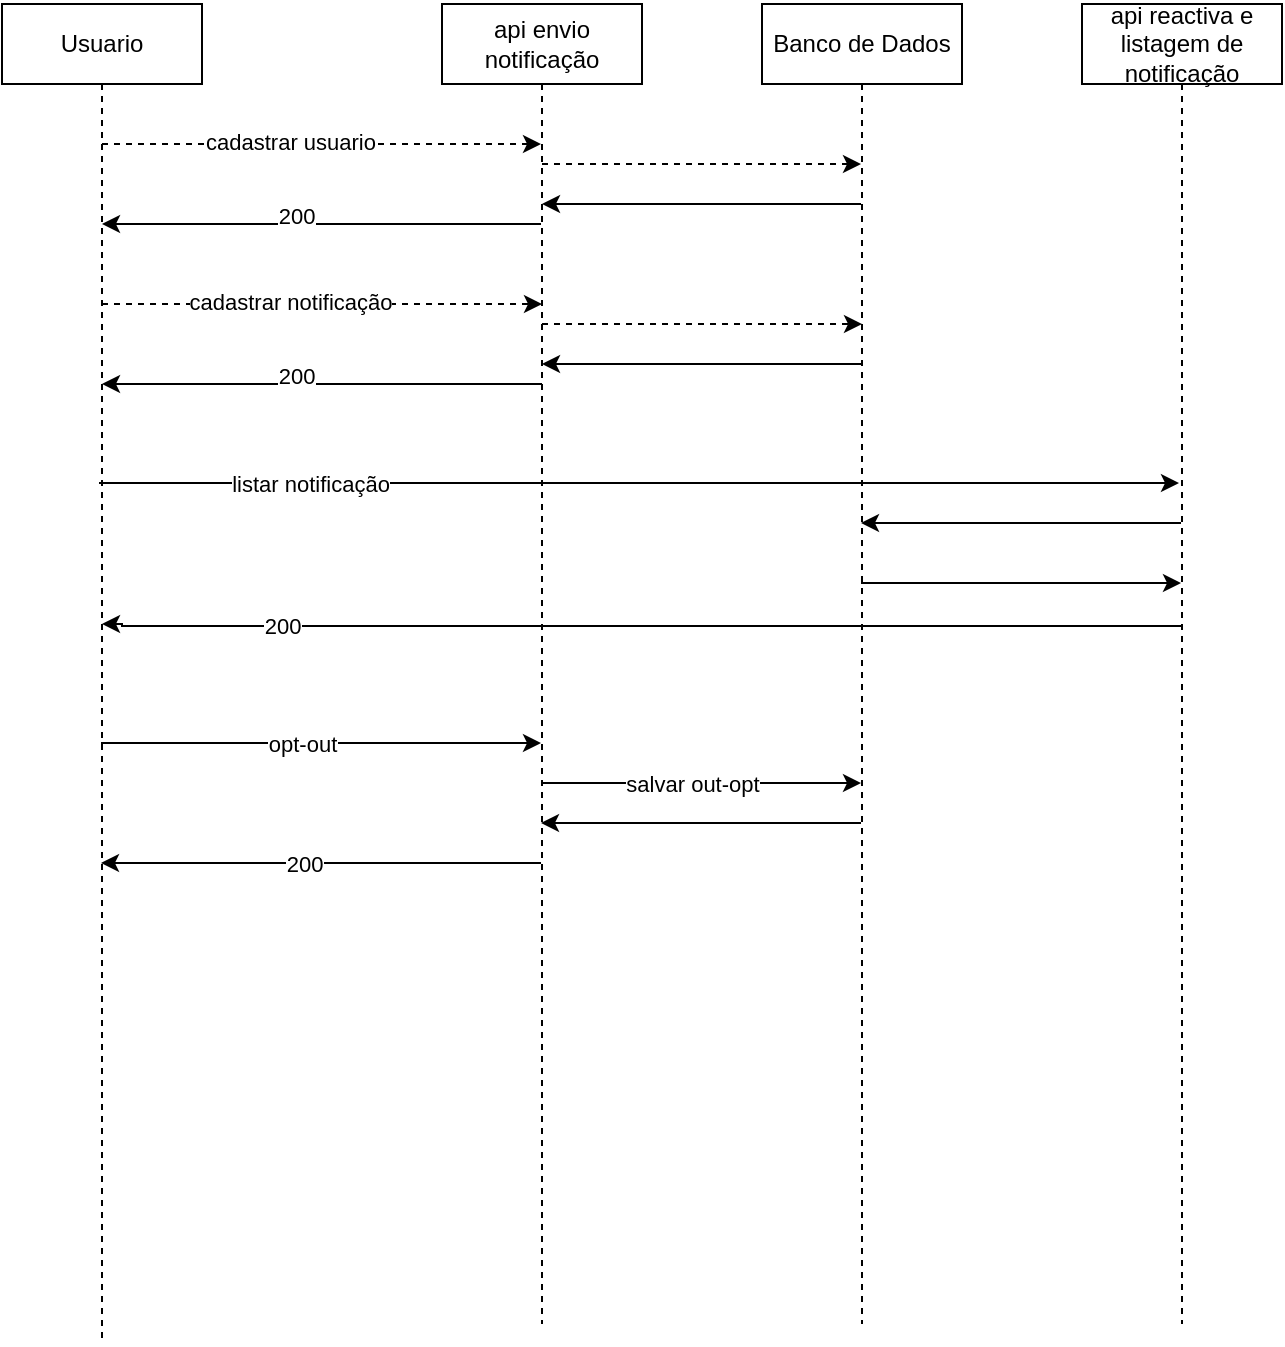 <mxfile version="24.3.1" type="device">
  <diagram name="Page-1" id="edf60f1a-56cd-e834-aa8a-f176f3a09ee4">
    <mxGraphModel dx="635" dy="551" grid="1" gridSize="10" guides="1" tooltips="1" connect="1" arrows="1" fold="1" page="1" pageScale="1" pageWidth="1100" pageHeight="850" background="none" math="0" shadow="0">
      <root>
        <mxCell id="0" />
        <mxCell id="1" parent="0" />
        <mxCell id="_SYy47Vh4ehnJ89Ge_gF-4" style="edgeStyle=orthogonalEdgeStyle;rounded=0;orthogonalLoop=1;jettySize=auto;html=1;curved=0;dashed=1;" edge="1" parent="1" source="_SYy47Vh4ehnJ89Ge_gF-1" target="_SYy47Vh4ehnJ89Ge_gF-3">
          <mxGeometry relative="1" as="geometry">
            <Array as="points">
              <mxPoint x="250" y="440" />
              <mxPoint x="250" y="440" />
            </Array>
          </mxGeometry>
        </mxCell>
        <mxCell id="_SYy47Vh4ehnJ89Ge_gF-22" value="cadastrar usuario" style="edgeLabel;html=1;align=center;verticalAlign=middle;resizable=0;points=[];" vertex="1" connectable="0" parent="_SYy47Vh4ehnJ89Ge_gF-4">
          <mxGeometry x="-0.15" y="1" relative="1" as="geometry">
            <mxPoint as="offset" />
          </mxGeometry>
        </mxCell>
        <mxCell id="_SYy47Vh4ehnJ89Ge_gF-11" style="edgeStyle=orthogonalEdgeStyle;rounded=0;orthogonalLoop=1;jettySize=auto;html=1;curved=0;" edge="1" parent="1">
          <mxGeometry relative="1" as="geometry">
            <mxPoint x="138.5" y="609.5" as="sourcePoint" />
            <mxPoint x="678.5" y="609.5" as="targetPoint" />
            <Array as="points">
              <mxPoint x="409" y="609.5" />
              <mxPoint x="409" y="609.5" />
            </Array>
          </mxGeometry>
        </mxCell>
        <mxCell id="_SYy47Vh4ehnJ89Ge_gF-23" value="listar notificação" style="edgeLabel;html=1;align=center;verticalAlign=middle;resizable=0;points=[];" vertex="1" connectable="0" parent="_SYy47Vh4ehnJ89Ge_gF-11">
          <mxGeometry x="-0.613" y="-4" relative="1" as="geometry">
            <mxPoint x="1" y="-4" as="offset" />
          </mxGeometry>
        </mxCell>
        <mxCell id="_SYy47Vh4ehnJ89Ge_gF-15" style="edgeStyle=orthogonalEdgeStyle;rounded=0;orthogonalLoop=1;jettySize=auto;html=1;curved=0;" edge="1" parent="1">
          <mxGeometry relative="1" as="geometry">
            <mxPoint x="139.5" y="739.5" as="sourcePoint" />
            <mxPoint x="359.5" y="739.5" as="targetPoint" />
            <Array as="points">
              <mxPoint x="250" y="739.5" />
              <mxPoint x="250" y="739.5" />
            </Array>
          </mxGeometry>
        </mxCell>
        <mxCell id="_SYy47Vh4ehnJ89Ge_gF-16" value="opt-out" style="edgeLabel;html=1;align=center;verticalAlign=middle;resizable=0;points=[];" vertex="1" connectable="0" parent="_SYy47Vh4ehnJ89Ge_gF-15">
          <mxGeometry x="-0.204" y="-5" relative="1" as="geometry">
            <mxPoint x="13" y="-5" as="offset" />
          </mxGeometry>
        </mxCell>
        <mxCell id="_SYy47Vh4ehnJ89Ge_gF-1" value="Usuario" style="shape=umlLifeline;perimeter=lifelinePerimeter;whiteSpace=wrap;html=1;container=1;dropTarget=0;collapsible=0;recursiveResize=0;outlineConnect=0;portConstraint=eastwest;newEdgeStyle={&quot;curved&quot;:0,&quot;rounded&quot;:0};" vertex="1" parent="1">
          <mxGeometry x="90" y="370" width="100" height="670" as="geometry" />
        </mxCell>
        <mxCell id="_SYy47Vh4ehnJ89Ge_gF-6" style="edgeStyle=orthogonalEdgeStyle;rounded=0;orthogonalLoop=1;jettySize=auto;html=1;curved=0;dashed=1;" edge="1" parent="1" source="_SYy47Vh4ehnJ89Ge_gF-3" target="_SYy47Vh4ehnJ89Ge_gF-5">
          <mxGeometry relative="1" as="geometry">
            <Array as="points">
              <mxPoint x="450" y="450" />
              <mxPoint x="450" y="450" />
            </Array>
          </mxGeometry>
        </mxCell>
        <mxCell id="_SYy47Vh4ehnJ89Ge_gF-8" style="edgeStyle=orthogonalEdgeStyle;rounded=0;orthogonalLoop=1;jettySize=auto;html=1;curved=0;" edge="1" parent="1" source="_SYy47Vh4ehnJ89Ge_gF-3" target="_SYy47Vh4ehnJ89Ge_gF-1">
          <mxGeometry relative="1" as="geometry">
            <Array as="points">
              <mxPoint x="240" y="480" />
              <mxPoint x="240" y="480" />
            </Array>
          </mxGeometry>
        </mxCell>
        <mxCell id="_SYy47Vh4ehnJ89Ge_gF-9" value="200" style="edgeLabel;html=1;align=center;verticalAlign=middle;resizable=0;points=[];" vertex="1" connectable="0" parent="_SYy47Vh4ehnJ89Ge_gF-8">
          <mxGeometry x="0.123" y="-4" relative="1" as="geometry">
            <mxPoint as="offset" />
          </mxGeometry>
        </mxCell>
        <mxCell id="_SYy47Vh4ehnJ89Ge_gF-17" style="edgeStyle=orthogonalEdgeStyle;rounded=0;orthogonalLoop=1;jettySize=auto;html=1;curved=0;" edge="1" parent="1">
          <mxGeometry relative="1" as="geometry">
            <mxPoint x="359.5" y="759.5" as="sourcePoint" />
            <mxPoint x="519.5" y="759.5" as="targetPoint" />
            <Array as="points">
              <mxPoint x="440" y="759.5" />
              <mxPoint x="440" y="759.5" />
            </Array>
          </mxGeometry>
        </mxCell>
        <mxCell id="_SYy47Vh4ehnJ89Ge_gF-20" value="salvar out-opt" style="edgeLabel;html=1;align=center;verticalAlign=middle;resizable=0;points=[];" vertex="1" connectable="0" parent="_SYy47Vh4ehnJ89Ge_gF-17">
          <mxGeometry x="-0.056" relative="1" as="geometry">
            <mxPoint as="offset" />
          </mxGeometry>
        </mxCell>
        <mxCell id="_SYy47Vh4ehnJ89Ge_gF-21" style="edgeStyle=orthogonalEdgeStyle;rounded=0;orthogonalLoop=1;jettySize=auto;html=1;curved=0;" edge="1" parent="1">
          <mxGeometry relative="1" as="geometry">
            <mxPoint x="359.5" y="799.5" as="sourcePoint" />
            <mxPoint x="139.5" y="799.5" as="targetPoint" />
            <Array as="points">
              <mxPoint x="250" y="799.5" />
              <mxPoint x="250" y="799.5" />
            </Array>
          </mxGeometry>
        </mxCell>
        <mxCell id="_SYy47Vh4ehnJ89Ge_gF-32" value="200" style="edgeLabel;html=1;align=center;verticalAlign=middle;resizable=0;points=[];" vertex="1" connectable="0" parent="_SYy47Vh4ehnJ89Ge_gF-21">
          <mxGeometry x="0.077" relative="1" as="geometry">
            <mxPoint as="offset" />
          </mxGeometry>
        </mxCell>
        <mxCell id="_SYy47Vh4ehnJ89Ge_gF-3" value="api envio notificação" style="shape=umlLifeline;perimeter=lifelinePerimeter;whiteSpace=wrap;html=1;container=1;dropTarget=0;collapsible=0;recursiveResize=0;outlineConnect=0;portConstraint=eastwest;newEdgeStyle={&quot;curved&quot;:0,&quot;rounded&quot;:0};" vertex="1" parent="1">
          <mxGeometry x="310" y="370" width="100" height="660" as="geometry" />
        </mxCell>
        <mxCell id="_SYy47Vh4ehnJ89Ge_gF-7" style="edgeStyle=orthogonalEdgeStyle;rounded=0;orthogonalLoop=1;jettySize=auto;html=1;curved=0;" edge="1" parent="1" source="_SYy47Vh4ehnJ89Ge_gF-5" target="_SYy47Vh4ehnJ89Ge_gF-3">
          <mxGeometry relative="1" as="geometry">
            <Array as="points">
              <mxPoint x="440" y="470" />
              <mxPoint x="440" y="470" />
            </Array>
          </mxGeometry>
        </mxCell>
        <mxCell id="_SYy47Vh4ehnJ89Ge_gF-13" style="edgeStyle=orthogonalEdgeStyle;rounded=0;orthogonalLoop=1;jettySize=auto;html=1;curved=0;" edge="1" parent="1">
          <mxGeometry relative="1" as="geometry">
            <mxPoint x="519.5" y="659.5" as="sourcePoint" />
            <mxPoint x="679.5" y="659.5" as="targetPoint" />
            <Array as="points">
              <mxPoint x="590" y="659.5" />
              <mxPoint x="590" y="659.5" />
            </Array>
          </mxGeometry>
        </mxCell>
        <mxCell id="_SYy47Vh4ehnJ89Ge_gF-18" style="edgeStyle=orthogonalEdgeStyle;rounded=0;orthogonalLoop=1;jettySize=auto;html=1;curved=0;" edge="1" parent="1">
          <mxGeometry relative="1" as="geometry">
            <mxPoint x="519.5" y="779.5" as="sourcePoint" />
            <mxPoint x="359.5" y="779.5" as="targetPoint" />
            <Array as="points">
              <mxPoint x="430" y="779.5" />
              <mxPoint x="430" y="779.5" />
            </Array>
          </mxGeometry>
        </mxCell>
        <mxCell id="_SYy47Vh4ehnJ89Ge_gF-5" value="Banco de Dados" style="shape=umlLifeline;perimeter=lifelinePerimeter;whiteSpace=wrap;html=1;container=1;dropTarget=0;collapsible=0;recursiveResize=0;outlineConnect=0;portConstraint=eastwest;newEdgeStyle={&quot;curved&quot;:0,&quot;rounded&quot;:0};" vertex="1" parent="1">
          <mxGeometry x="470" y="370" width="100" height="660" as="geometry" />
        </mxCell>
        <mxCell id="_SYy47Vh4ehnJ89Ge_gF-12" style="edgeStyle=orthogonalEdgeStyle;rounded=0;orthogonalLoop=1;jettySize=auto;html=1;curved=0;" edge="1" parent="1">
          <mxGeometry relative="1" as="geometry">
            <mxPoint x="679.5" y="629.5" as="sourcePoint" />
            <mxPoint x="519.5" y="629.5" as="targetPoint" />
            <Array as="points">
              <mxPoint x="600" y="629.5" />
              <mxPoint x="600" y="629.5" />
            </Array>
          </mxGeometry>
        </mxCell>
        <mxCell id="_SYy47Vh4ehnJ89Ge_gF-14" style="edgeStyle=orthogonalEdgeStyle;rounded=0;orthogonalLoop=1;jettySize=auto;html=1;curved=0;" edge="1" parent="1" source="_SYy47Vh4ehnJ89Ge_gF-10">
          <mxGeometry relative="1" as="geometry">
            <mxPoint x="679.5" y="699.5" as="sourcePoint" />
            <mxPoint x="140" y="680" as="targetPoint" />
            <Array as="points">
              <mxPoint x="150" y="681" />
              <mxPoint x="150" y="680" />
            </Array>
          </mxGeometry>
        </mxCell>
        <mxCell id="_SYy47Vh4ehnJ89Ge_gF-31" value="200" style="edgeLabel;html=1;align=center;verticalAlign=middle;resizable=0;points=[];" vertex="1" connectable="0" parent="_SYy47Vh4ehnJ89Ge_gF-14">
          <mxGeometry x="0.666" relative="1" as="geometry">
            <mxPoint as="offset" />
          </mxGeometry>
        </mxCell>
        <mxCell id="_SYy47Vh4ehnJ89Ge_gF-10" value="api reactiva e listagem de notificação" style="shape=umlLifeline;perimeter=lifelinePerimeter;whiteSpace=wrap;html=1;container=1;dropTarget=0;collapsible=0;recursiveResize=0;outlineConnect=0;portConstraint=eastwest;newEdgeStyle={&quot;curved&quot;:0,&quot;rounded&quot;:0};" vertex="1" parent="1">
          <mxGeometry x="630" y="370" width="100" height="660" as="geometry" />
        </mxCell>
        <mxCell id="_SYy47Vh4ehnJ89Ge_gF-24" style="edgeStyle=orthogonalEdgeStyle;rounded=0;orthogonalLoop=1;jettySize=auto;html=1;curved=0;dashed=1;" edge="1" parent="1">
          <mxGeometry relative="1" as="geometry">
            <mxPoint x="140" y="520" as="sourcePoint" />
            <mxPoint x="360" y="520" as="targetPoint" />
            <Array as="points">
              <mxPoint x="250" y="520" />
              <mxPoint x="250" y="520" />
            </Array>
          </mxGeometry>
        </mxCell>
        <mxCell id="_SYy47Vh4ehnJ89Ge_gF-25" value="cadastrar notificação" style="edgeLabel;html=1;align=center;verticalAlign=middle;resizable=0;points=[];" vertex="1" connectable="0" parent="_SYy47Vh4ehnJ89Ge_gF-24">
          <mxGeometry x="-0.15" y="1" relative="1" as="geometry">
            <mxPoint as="offset" />
          </mxGeometry>
        </mxCell>
        <mxCell id="_SYy47Vh4ehnJ89Ge_gF-26" style="edgeStyle=orthogonalEdgeStyle;rounded=0;orthogonalLoop=1;jettySize=auto;html=1;curved=0;dashed=1;" edge="1" parent="1">
          <mxGeometry relative="1" as="geometry">
            <mxPoint x="360" y="530" as="sourcePoint" />
            <mxPoint x="520" y="530" as="targetPoint" />
            <Array as="points">
              <mxPoint x="450" y="530" />
              <mxPoint x="450" y="530" />
            </Array>
          </mxGeometry>
        </mxCell>
        <mxCell id="_SYy47Vh4ehnJ89Ge_gF-27" style="edgeStyle=orthogonalEdgeStyle;rounded=0;orthogonalLoop=1;jettySize=auto;html=1;curved=0;" edge="1" parent="1">
          <mxGeometry relative="1" as="geometry">
            <mxPoint x="360" y="560" as="sourcePoint" />
            <mxPoint x="140" y="560" as="targetPoint" />
            <Array as="points">
              <mxPoint x="240" y="560" />
              <mxPoint x="240" y="560" />
            </Array>
          </mxGeometry>
        </mxCell>
        <mxCell id="_SYy47Vh4ehnJ89Ge_gF-28" value="200" style="edgeLabel;html=1;align=center;verticalAlign=middle;resizable=0;points=[];" vertex="1" connectable="0" parent="_SYy47Vh4ehnJ89Ge_gF-27">
          <mxGeometry x="0.123" y="-4" relative="1" as="geometry">
            <mxPoint as="offset" />
          </mxGeometry>
        </mxCell>
        <mxCell id="_SYy47Vh4ehnJ89Ge_gF-29" style="edgeStyle=orthogonalEdgeStyle;rounded=0;orthogonalLoop=1;jettySize=auto;html=1;curved=0;" edge="1" parent="1">
          <mxGeometry relative="1" as="geometry">
            <mxPoint x="520" y="550" as="sourcePoint" />
            <mxPoint x="360" y="550" as="targetPoint" />
            <Array as="points">
              <mxPoint x="440" y="550" />
              <mxPoint x="440" y="550" />
            </Array>
          </mxGeometry>
        </mxCell>
      </root>
    </mxGraphModel>
  </diagram>
</mxfile>
